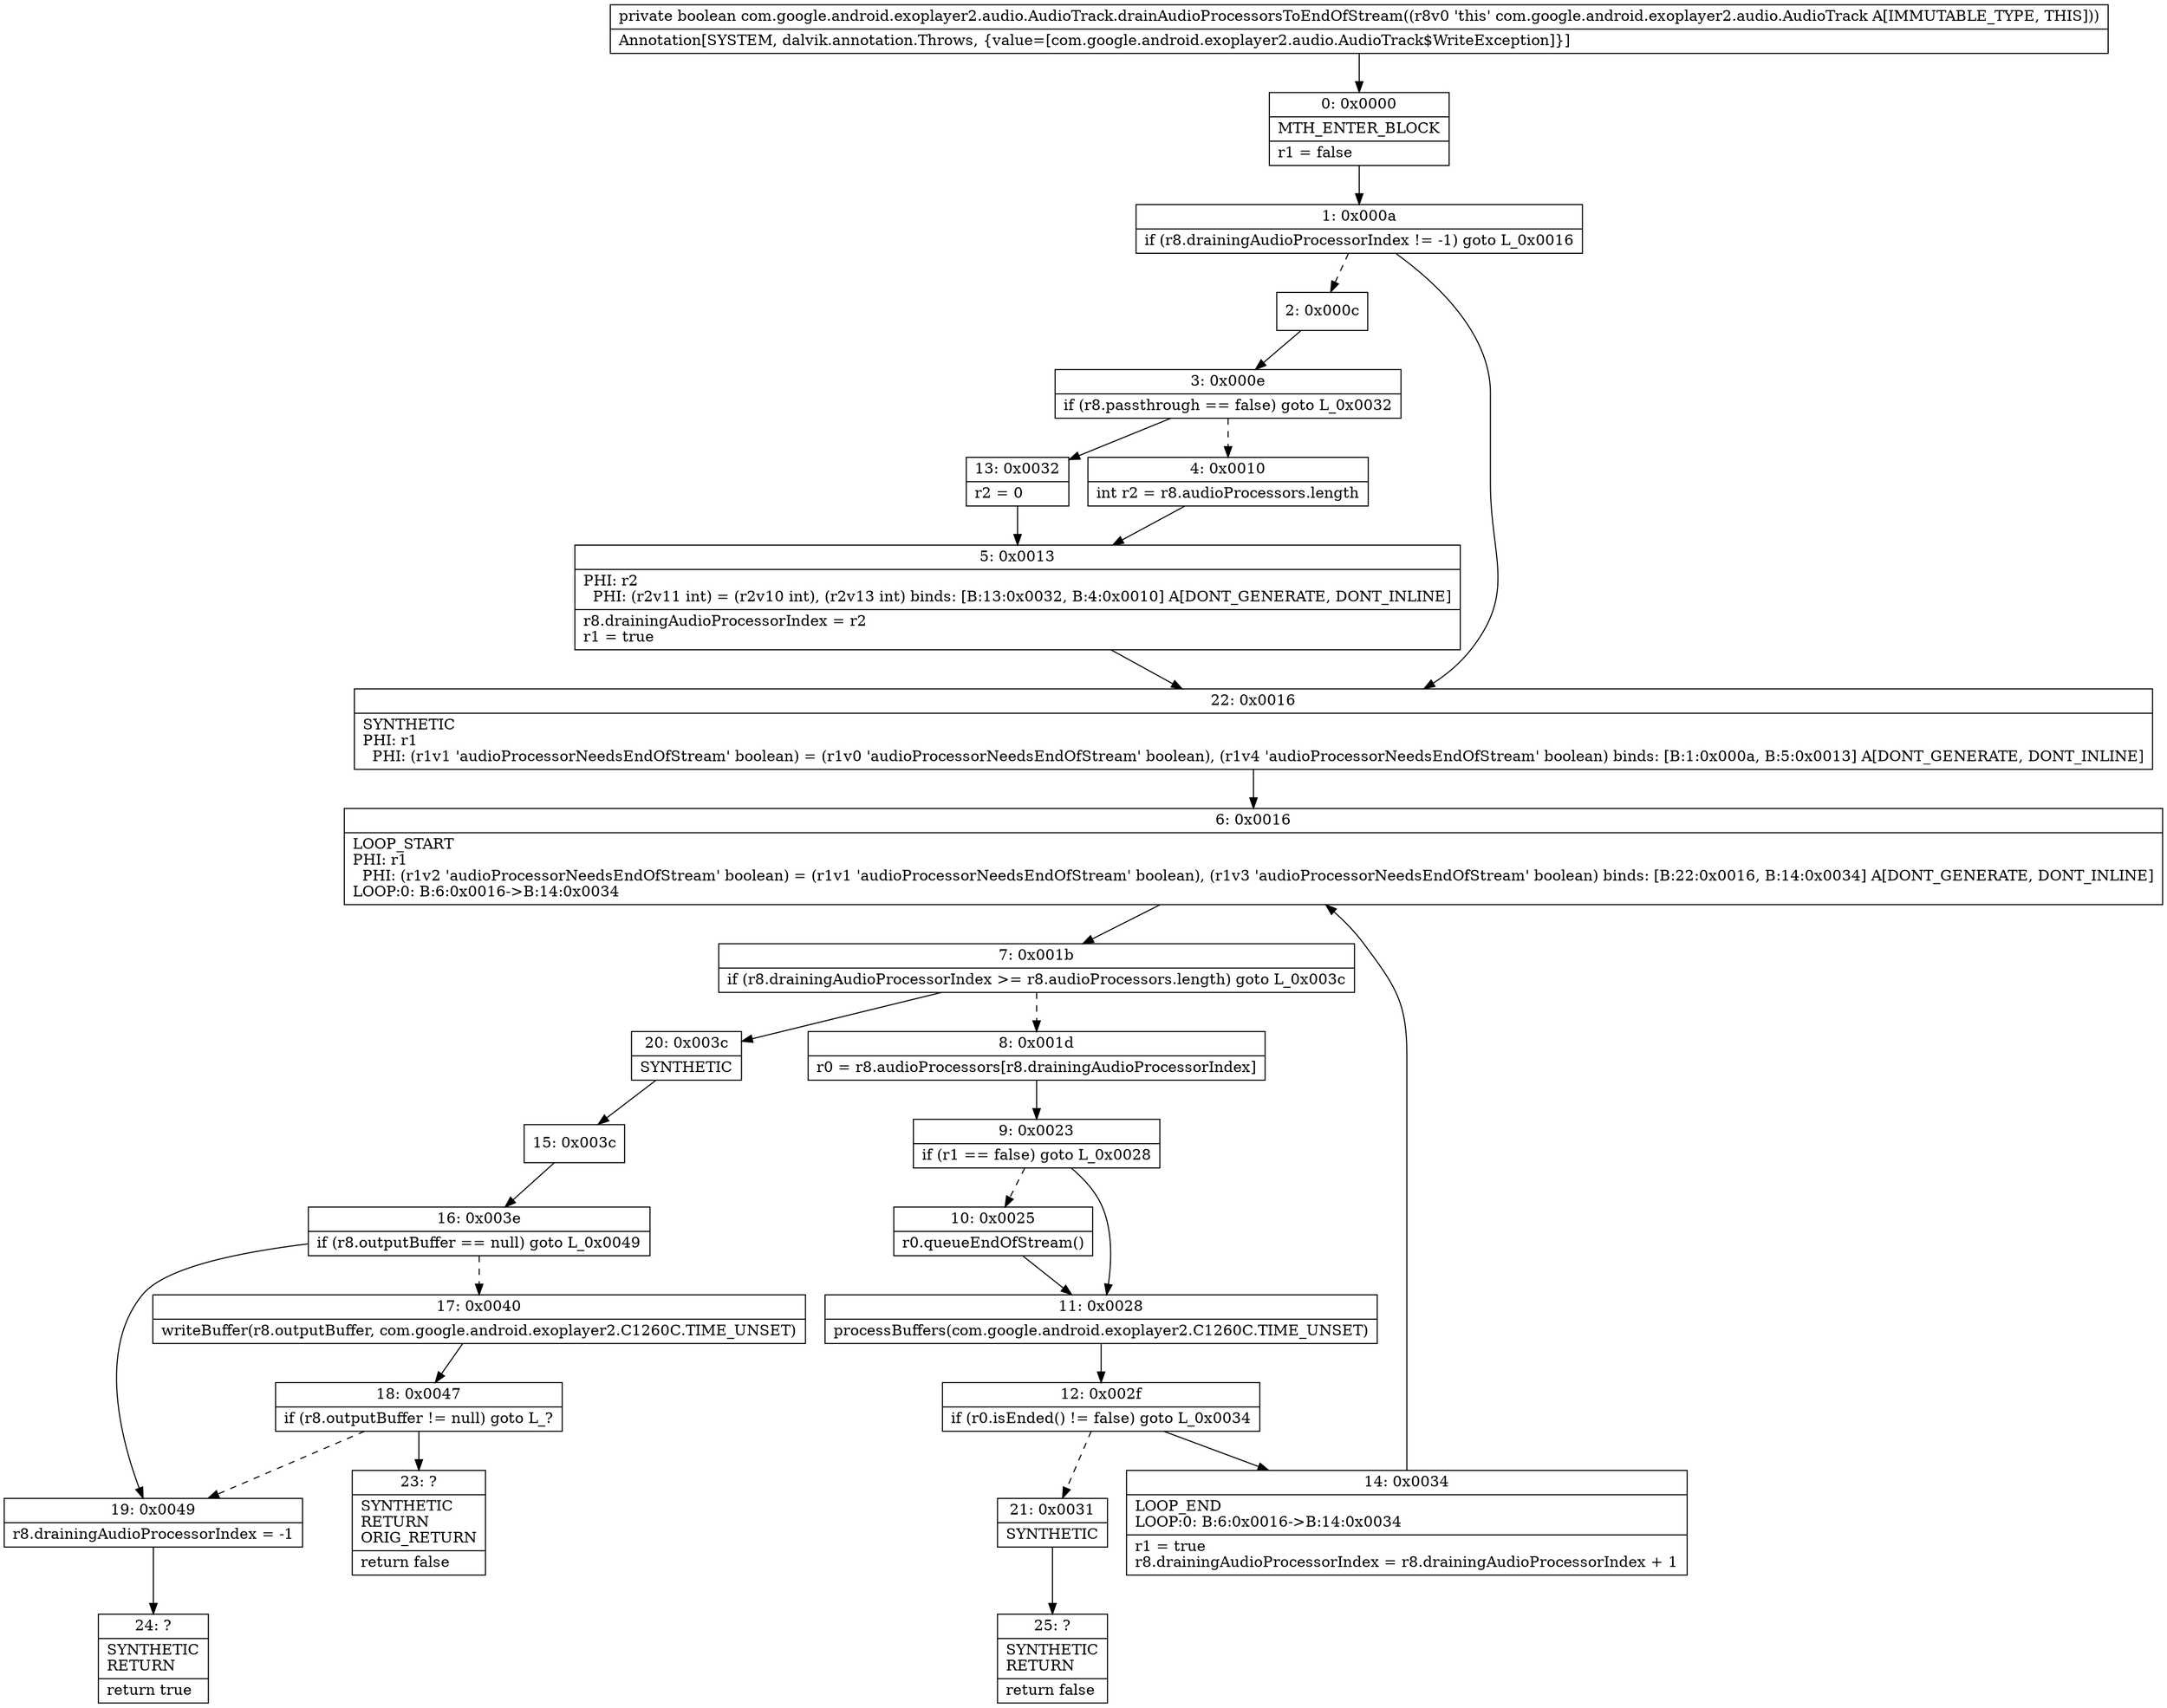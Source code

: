 digraph "CFG forcom.google.android.exoplayer2.audio.AudioTrack.drainAudioProcessorsToEndOfStream()Z" {
Node_0 [shape=record,label="{0\:\ 0x0000|MTH_ENTER_BLOCK\l|r1 = false\l}"];
Node_1 [shape=record,label="{1\:\ 0x000a|if (r8.drainingAudioProcessorIndex != \-1) goto L_0x0016\l}"];
Node_2 [shape=record,label="{2\:\ 0x000c}"];
Node_3 [shape=record,label="{3\:\ 0x000e|if (r8.passthrough == false) goto L_0x0032\l}"];
Node_4 [shape=record,label="{4\:\ 0x0010|int r2 = r8.audioProcessors.length\l}"];
Node_5 [shape=record,label="{5\:\ 0x0013|PHI: r2 \l  PHI: (r2v11 int) = (r2v10 int), (r2v13 int) binds: [B:13:0x0032, B:4:0x0010] A[DONT_GENERATE, DONT_INLINE]\l|r8.drainingAudioProcessorIndex = r2\lr1 = true\l}"];
Node_6 [shape=record,label="{6\:\ 0x0016|LOOP_START\lPHI: r1 \l  PHI: (r1v2 'audioProcessorNeedsEndOfStream' boolean) = (r1v1 'audioProcessorNeedsEndOfStream' boolean), (r1v3 'audioProcessorNeedsEndOfStream' boolean) binds: [B:22:0x0016, B:14:0x0034] A[DONT_GENERATE, DONT_INLINE]\lLOOP:0: B:6:0x0016\-\>B:14:0x0034\l}"];
Node_7 [shape=record,label="{7\:\ 0x001b|if (r8.drainingAudioProcessorIndex \>= r8.audioProcessors.length) goto L_0x003c\l}"];
Node_8 [shape=record,label="{8\:\ 0x001d|r0 = r8.audioProcessors[r8.drainingAudioProcessorIndex]\l}"];
Node_9 [shape=record,label="{9\:\ 0x0023|if (r1 == false) goto L_0x0028\l}"];
Node_10 [shape=record,label="{10\:\ 0x0025|r0.queueEndOfStream()\l}"];
Node_11 [shape=record,label="{11\:\ 0x0028|processBuffers(com.google.android.exoplayer2.C1260C.TIME_UNSET)\l}"];
Node_12 [shape=record,label="{12\:\ 0x002f|if (r0.isEnded() != false) goto L_0x0034\l}"];
Node_13 [shape=record,label="{13\:\ 0x0032|r2 = 0\l}"];
Node_14 [shape=record,label="{14\:\ 0x0034|LOOP_END\lLOOP:0: B:6:0x0016\-\>B:14:0x0034\l|r1 = true\lr8.drainingAudioProcessorIndex = r8.drainingAudioProcessorIndex + 1\l}"];
Node_15 [shape=record,label="{15\:\ 0x003c}"];
Node_16 [shape=record,label="{16\:\ 0x003e|if (r8.outputBuffer == null) goto L_0x0049\l}"];
Node_17 [shape=record,label="{17\:\ 0x0040|writeBuffer(r8.outputBuffer, com.google.android.exoplayer2.C1260C.TIME_UNSET)\l}"];
Node_18 [shape=record,label="{18\:\ 0x0047|if (r8.outputBuffer != null) goto L_?\l}"];
Node_19 [shape=record,label="{19\:\ 0x0049|r8.drainingAudioProcessorIndex = \-1\l}"];
Node_20 [shape=record,label="{20\:\ 0x003c|SYNTHETIC\l}"];
Node_21 [shape=record,label="{21\:\ 0x0031|SYNTHETIC\l}"];
Node_22 [shape=record,label="{22\:\ 0x0016|SYNTHETIC\lPHI: r1 \l  PHI: (r1v1 'audioProcessorNeedsEndOfStream' boolean) = (r1v0 'audioProcessorNeedsEndOfStream' boolean), (r1v4 'audioProcessorNeedsEndOfStream' boolean) binds: [B:1:0x000a, B:5:0x0013] A[DONT_GENERATE, DONT_INLINE]\l}"];
Node_23 [shape=record,label="{23\:\ ?|SYNTHETIC\lRETURN\lORIG_RETURN\l|return false\l}"];
Node_24 [shape=record,label="{24\:\ ?|SYNTHETIC\lRETURN\l|return true\l}"];
Node_25 [shape=record,label="{25\:\ ?|SYNTHETIC\lRETURN\l|return false\l}"];
MethodNode[shape=record,label="{private boolean com.google.android.exoplayer2.audio.AudioTrack.drainAudioProcessorsToEndOfStream((r8v0 'this' com.google.android.exoplayer2.audio.AudioTrack A[IMMUTABLE_TYPE, THIS]))  | Annotation[SYSTEM, dalvik.annotation.Throws, \{value=[com.google.android.exoplayer2.audio.AudioTrack$WriteException]\}]\l}"];
MethodNode -> Node_0;
Node_0 -> Node_1;
Node_1 -> Node_2[style=dashed];
Node_1 -> Node_22;
Node_2 -> Node_3;
Node_3 -> Node_4[style=dashed];
Node_3 -> Node_13;
Node_4 -> Node_5;
Node_5 -> Node_22;
Node_6 -> Node_7;
Node_7 -> Node_8[style=dashed];
Node_7 -> Node_20;
Node_8 -> Node_9;
Node_9 -> Node_10[style=dashed];
Node_9 -> Node_11;
Node_10 -> Node_11;
Node_11 -> Node_12;
Node_12 -> Node_14;
Node_12 -> Node_21[style=dashed];
Node_13 -> Node_5;
Node_14 -> Node_6;
Node_15 -> Node_16;
Node_16 -> Node_17[style=dashed];
Node_16 -> Node_19;
Node_17 -> Node_18;
Node_18 -> Node_19[style=dashed];
Node_18 -> Node_23;
Node_19 -> Node_24;
Node_20 -> Node_15;
Node_21 -> Node_25;
Node_22 -> Node_6;
}

